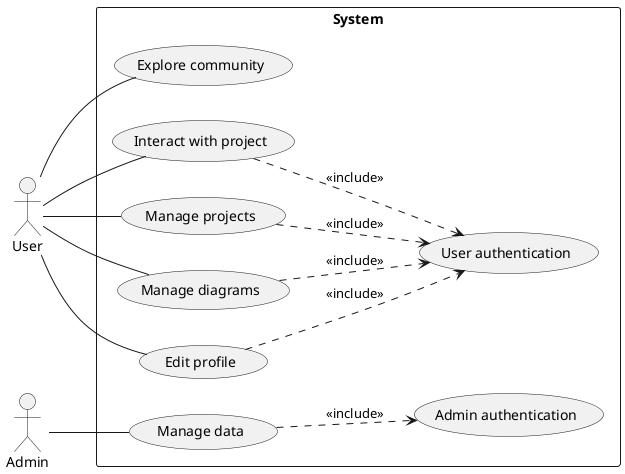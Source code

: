 @startuml

left to right direction

actor "User" as User
actor "Admin" as Admin

rectangle "System" {
    usecase "Explore community" as ExploreCommunity
    usecase "User authentication" as user_auth
    usecase "Admin authentication" as admin_auth

    usecase "Interact with project" as InteractWithProject
    usecase "Manage projects" as ManageProjects
    usecase "Manage diagrams" as ManageDiagrams
    usecase "Edit profile" as EditProfile

    

    usecase "Manage data" as ManageData


User -- ExploreCommunity
User -- InteractWithProject
User -- ManageProjects
User -- ManageDiagrams
User -- EditProfile


Admin -- ManageData
InteractWithProject ..> user_auth : <<include>>
ManageProjects ..> user_auth : <<include>>
ManageDiagrams ..> user_auth : <<include>>
EditProfile ..> user_auth : <<include>>
ManageData ..> admin_auth : <<include>>






@enduml